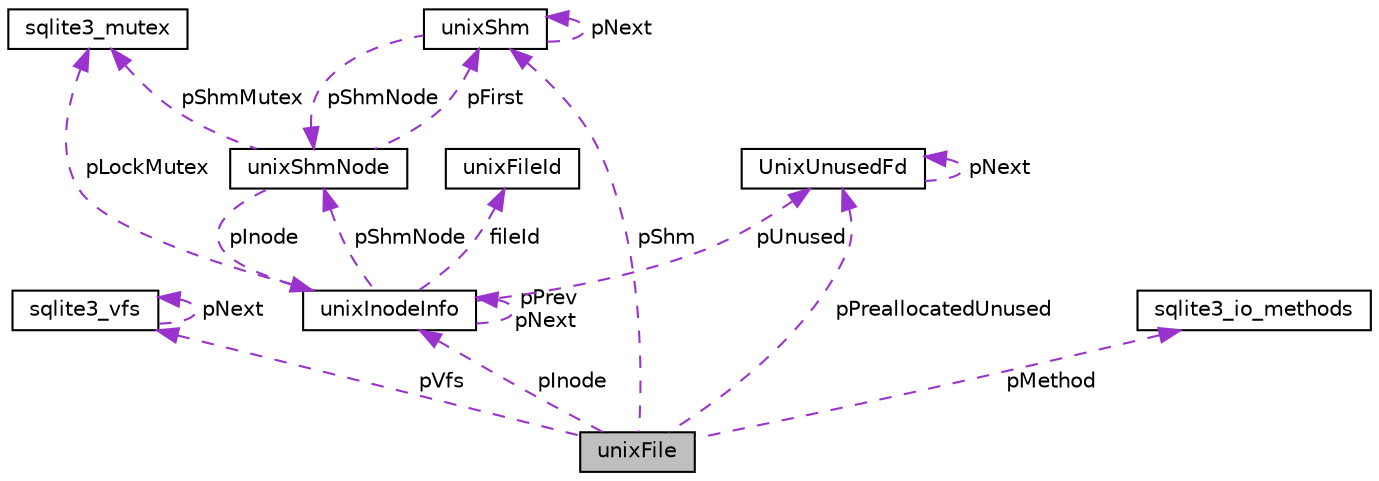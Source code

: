digraph "unixFile"
{
 // LATEX_PDF_SIZE
  edge [fontname="Helvetica",fontsize="10",labelfontname="Helvetica",labelfontsize="10"];
  node [fontname="Helvetica",fontsize="10",shape=record];
  Node1 [label="unixFile",height=0.2,width=0.4,color="black", fillcolor="grey75", style="filled", fontcolor="black",tooltip=" "];
  Node2 -> Node1 [dir="back",color="darkorchid3",fontsize="10",style="dashed",label=" pVfs" ,fontname="Helvetica"];
  Node2 [label="sqlite3_vfs",height=0.2,width=0.4,color="black", fillcolor="white", style="filled",URL="$structsqlite3__vfs.html",tooltip=" "];
  Node2 -> Node2 [dir="back",color="darkorchid3",fontsize="10",style="dashed",label=" pNext" ,fontname="Helvetica"];
  Node3 -> Node1 [dir="back",color="darkorchid3",fontsize="10",style="dashed",label=" pShm" ,fontname="Helvetica"];
  Node3 [label="unixShm",height=0.2,width=0.4,color="black", fillcolor="white", style="filled",URL="$structunixShm.html",tooltip=" "];
  Node3 -> Node3 [dir="back",color="darkorchid3",fontsize="10",style="dashed",label=" pNext" ,fontname="Helvetica"];
  Node4 -> Node3 [dir="back",color="darkorchid3",fontsize="10",style="dashed",label=" pShmNode" ,fontname="Helvetica"];
  Node4 [label="unixShmNode",height=0.2,width=0.4,color="black", fillcolor="white", style="filled",URL="$structunixShmNode.html",tooltip=" "];
  Node5 -> Node4 [dir="back",color="darkorchid3",fontsize="10",style="dashed",label=" pShmMutex" ,fontname="Helvetica"];
  Node5 [label="sqlite3_mutex",height=0.2,width=0.4,color="black", fillcolor="white", style="filled",URL="$structsqlite3__mutex.html",tooltip=" "];
  Node3 -> Node4 [dir="back",color="darkorchid3",fontsize="10",style="dashed",label=" pFirst" ,fontname="Helvetica"];
  Node6 -> Node4 [dir="back",color="darkorchid3",fontsize="10",style="dashed",label=" pInode" ,fontname="Helvetica"];
  Node6 [label="unixInodeInfo",height=0.2,width=0.4,color="black", fillcolor="white", style="filled",URL="$structunixInodeInfo.html",tooltip=" "];
  Node5 -> Node6 [dir="back",color="darkorchid3",fontsize="10",style="dashed",label=" pLockMutex" ,fontname="Helvetica"];
  Node7 -> Node6 [dir="back",color="darkorchid3",fontsize="10",style="dashed",label=" pUnused" ,fontname="Helvetica"];
  Node7 [label="UnixUnusedFd",height=0.2,width=0.4,color="black", fillcolor="white", style="filled",URL="$structUnixUnusedFd.html",tooltip=" "];
  Node7 -> Node7 [dir="back",color="darkorchid3",fontsize="10",style="dashed",label=" pNext" ,fontname="Helvetica"];
  Node6 -> Node6 [dir="back",color="darkorchid3",fontsize="10",style="dashed",label=" pPrev\npNext" ,fontname="Helvetica"];
  Node8 -> Node6 [dir="back",color="darkorchid3",fontsize="10",style="dashed",label=" fileId" ,fontname="Helvetica"];
  Node8 [label="unixFileId",height=0.2,width=0.4,color="black", fillcolor="white", style="filled",URL="$structunixFileId.html",tooltip=" "];
  Node4 -> Node6 [dir="back",color="darkorchid3",fontsize="10",style="dashed",label=" pShmNode" ,fontname="Helvetica"];
  Node7 -> Node1 [dir="back",color="darkorchid3",fontsize="10",style="dashed",label=" pPreallocatedUnused" ,fontname="Helvetica"];
  Node6 -> Node1 [dir="back",color="darkorchid3",fontsize="10",style="dashed",label=" pInode" ,fontname="Helvetica"];
  Node9 -> Node1 [dir="back",color="darkorchid3",fontsize="10",style="dashed",label=" pMethod" ,fontname="Helvetica"];
  Node9 [label="sqlite3_io_methods",height=0.2,width=0.4,color="black", fillcolor="white", style="filled",URL="$structsqlite3__io__methods.html",tooltip=" "];
}
